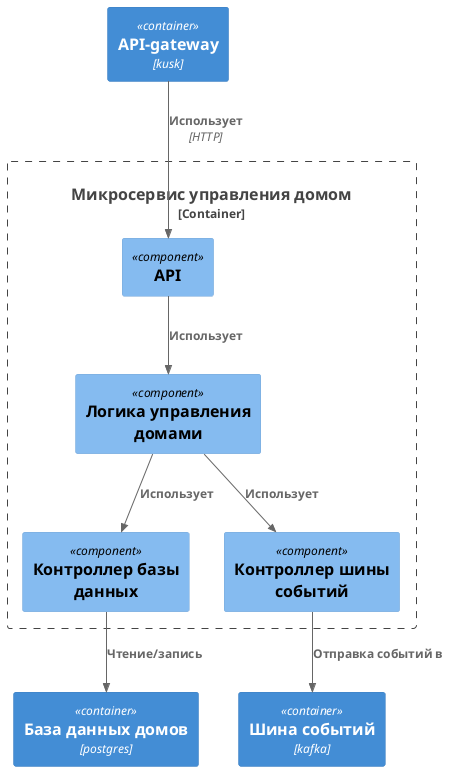 @startuml HomeManagement

!include <C4/C4_Component.puml>

Container(ApiGateway, "API-gateway", "kusk")
Container_Boundary(HomeManagement, "Микросервис управления домом") {
    Component(API, "API")
    Component(HomeManagementLogic, "Логика управления домами")
    Component(DatabaseController, "Контроллер базы данных")
    Component(EventBusController, "Контроллер шины событий")
    Rel(API, HomeManagementLogic, "Использует")
    Rel(HomeManagementLogic, DatabaseController, "Использует")
    Rel(HomeManagementLogic, EventBusController, "Использует")
}
Container(HomesDB, "База данных домов", "postgres")
Container(EventBus, "Шина событий", "kafka")

Rel(ApiGateway, API, "Использует", "HTTP")
Rel(DatabaseController, HomesDB, "Чтение/запись")
Rel(EventBusController, EventBus, "Отправка событий в")

@enduml

@startuml VideoSurveillance

!include <C4/C4_Component.puml>

Container(ApiGateway, "API-gateway", "kusk")
Container_Boundary(VideoSurveillance, "Микросервис видеонаблюдения") {
    Component(API, "API")
    Component(Logic, "Логика сервиса")
    Component(DatabaseController, "Контроллер базы данных")
    Component(EventBusController, "Контроллер шины событий")
    Component(EventBusListener, "Слушатель шины событий")
    Component(VideoServelenceController, "Контроллер видеонаблюдения")
    Rel(API, Logic, "Использует")
    Rel(Logic, DatabaseController, "Использует")
    Rel(Logic, EventBusController, "Использует")
    Rel(Logic, EventBusListener, "Использует")
    Rel(Logic, VideoServelenceController, "Использует")
}
Container(VideoSurveillanceDB, "База данных систем видеонаблюдения", "postgres")
Container(EventBus, "Шина событий", "kafka")
System_Ext(VideoServelenceSystem, "Система видеонаблюдения")

Rel(ApiGateway, API, "Использует", "HTTP")
Rel(DatabaseController, VideoSurveillanceDB, "Чтение/запись")
Rel(EventBusController, EventBus, "Отправка сообщений о состоянии видеонаблюдения")
Rel_Back(EventBusListener, EventBus, "Подписывается на события об изменении конфигурации видеонаблюдения")
Rel(VideoServelenceController, VideoServelenceSystem, "Подключается к системе видеонаблюдения")

@enduml